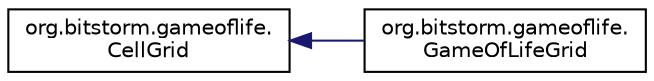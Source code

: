 digraph "Graphical Class Hierarchy"
{
  edge [fontname="Helvetica",fontsize="10",labelfontname="Helvetica",labelfontsize="10"];
  node [fontname="Helvetica",fontsize="10",shape=record];
  rankdir="LR";
  Node1 [label="org.bitstorm.gameoflife.\lCellGrid",height=0.2,width=0.4,color="black", fillcolor="white", style="filled",URL="$interfaceorg_1_1bitstorm_1_1gameoflife_1_1CellGrid.html"];
  Node1 -> Node2 [dir="back",color="midnightblue",fontsize="10",style="solid",fontname="Helvetica"];
  Node2 [label="org.bitstorm.gameoflife.\lGameOfLifeGrid",height=0.2,width=0.4,color="black", fillcolor="white", style="filled",URL="$classorg_1_1bitstorm_1_1gameoflife_1_1GameOfLifeGrid.html"];
}
